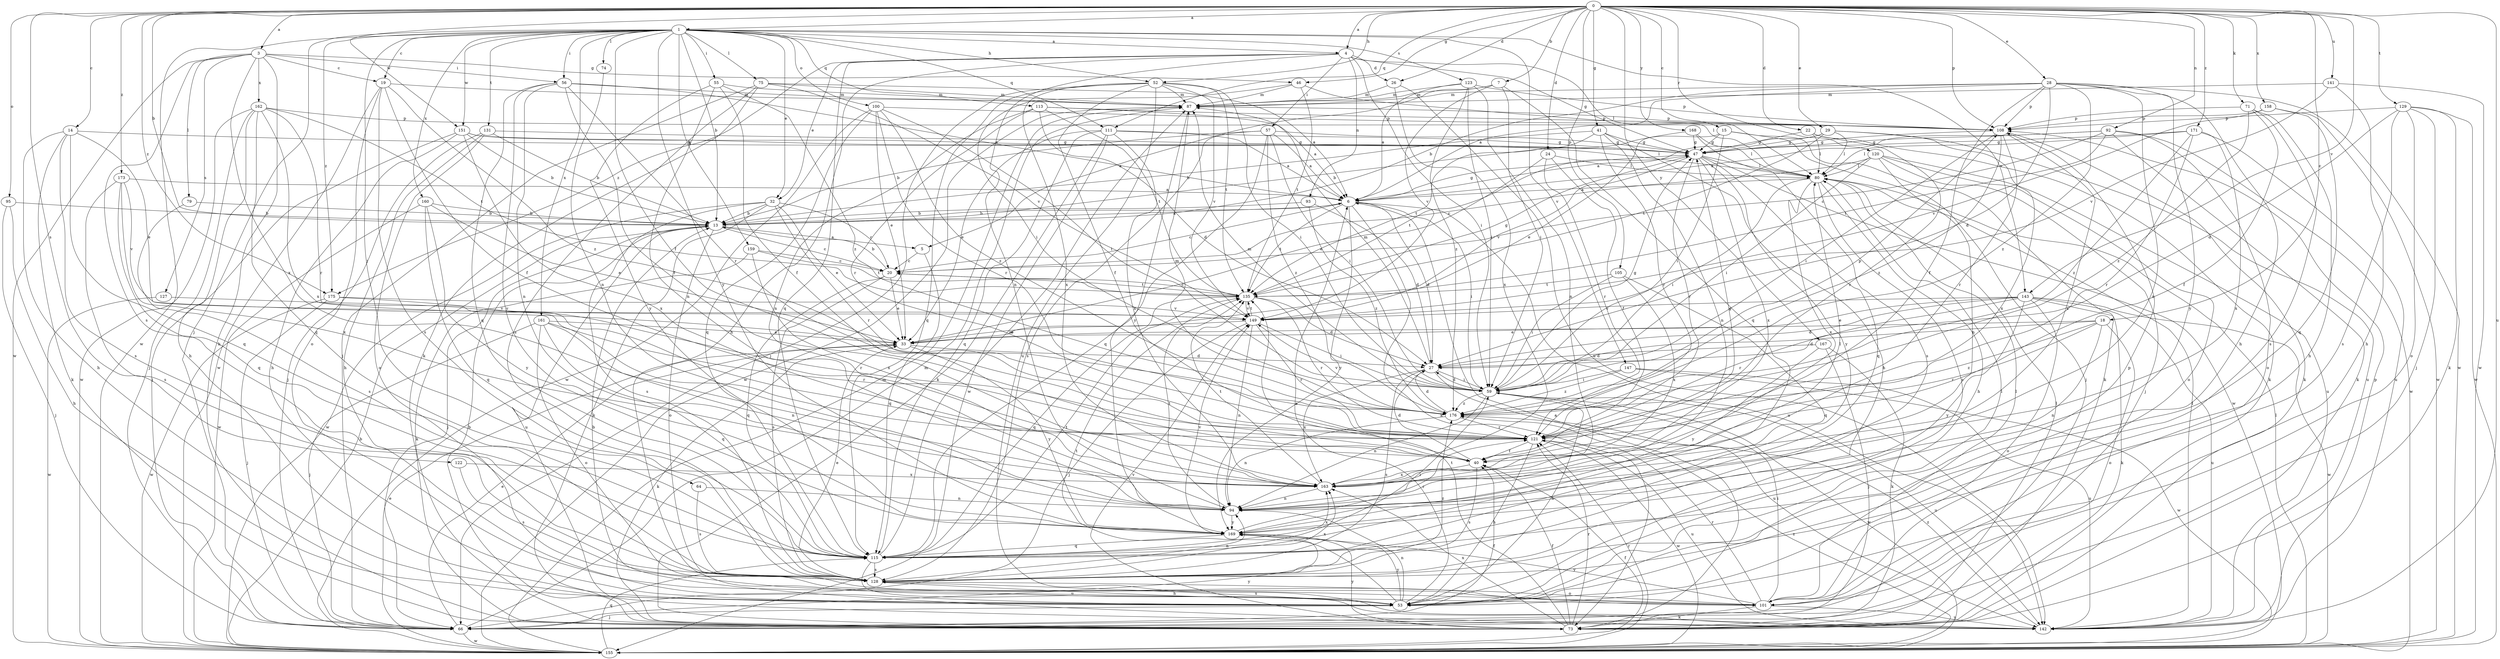 strict digraph  {
0;
1;
3;
4;
5;
6;
7;
13;
14;
15;
18;
19;
20;
22;
24;
26;
27;
28;
29;
32;
33;
40;
41;
46;
47;
52;
53;
55;
56;
57;
59;
64;
66;
71;
73;
74;
75;
79;
80;
87;
92;
93;
94;
95;
100;
101;
105;
108;
111;
113;
115;
120;
121;
122;
123;
127;
128;
129;
131;
135;
141;
142;
143;
147;
149;
151;
155;
158;
159;
160;
161;
162;
163;
167;
168;
169;
171;
173;
175;
176;
0 -> 1  [label=a];
0 -> 3  [label=a];
0 -> 4  [label=a];
0 -> 7  [label=b];
0 -> 13  [label=b];
0 -> 14  [label=c];
0 -> 15  [label=c];
0 -> 18  [label=c];
0 -> 22  [label=d];
0 -> 24  [label=d];
0 -> 26  [label=d];
0 -> 28  [label=e];
0 -> 29  [label=e];
0 -> 41  [label=g];
0 -> 46  [label=g];
0 -> 52  [label=h];
0 -> 71  [label=k];
0 -> 92  [label=n];
0 -> 95  [label=o];
0 -> 105  [label=p];
0 -> 108  [label=p];
0 -> 111  [label=q];
0 -> 120  [label=r];
0 -> 122  [label=s];
0 -> 129  [label=t];
0 -> 141  [label=u];
0 -> 142  [label=u];
0 -> 143  [label=v];
0 -> 151  [label=w];
0 -> 158  [label=x];
0 -> 167  [label=y];
0 -> 168  [label=y];
0 -> 171  [label=z];
0 -> 173  [label=z];
0 -> 175  [label=z];
1 -> 4  [label=a];
1 -> 13  [label=b];
1 -> 19  [label=c];
1 -> 32  [label=e];
1 -> 40  [label=f];
1 -> 52  [label=h];
1 -> 55  [label=i];
1 -> 56  [label=i];
1 -> 64  [label=j];
1 -> 66  [label=j];
1 -> 74  [label=l];
1 -> 75  [label=l];
1 -> 100  [label=o];
1 -> 111  [label=q];
1 -> 113  [label=q];
1 -> 123  [label=s];
1 -> 131  [label=t];
1 -> 143  [label=v];
1 -> 147  [label=v];
1 -> 151  [label=w];
1 -> 155  [label=w];
1 -> 159  [label=x];
1 -> 160  [label=x];
1 -> 161  [label=x];
1 -> 169  [label=y];
1 -> 175  [label=z];
3 -> 19  [label=c];
3 -> 46  [label=g];
3 -> 56  [label=i];
3 -> 73  [label=k];
3 -> 79  [label=l];
3 -> 127  [label=s];
3 -> 128  [label=s];
3 -> 155  [label=w];
3 -> 162  [label=x];
3 -> 163  [label=x];
4 -> 26  [label=d];
4 -> 32  [label=e];
4 -> 47  [label=g];
4 -> 53  [label=h];
4 -> 57  [label=i];
4 -> 59  [label=i];
4 -> 80  [label=l];
4 -> 93  [label=n];
4 -> 94  [label=n];
4 -> 115  [label=q];
4 -> 175  [label=z];
5 -> 20  [label=c];
5 -> 115  [label=q];
6 -> 13  [label=b];
6 -> 20  [label=c];
6 -> 27  [label=d];
6 -> 47  [label=g];
6 -> 59  [label=i];
6 -> 73  [label=k];
6 -> 135  [label=t];
6 -> 142  [label=u];
6 -> 169  [label=y];
7 -> 5  [label=a];
7 -> 59  [label=i];
7 -> 87  [label=m];
7 -> 115  [label=q];
7 -> 149  [label=v];
13 -> 5  [label=a];
13 -> 6  [label=a];
13 -> 20  [label=c];
13 -> 66  [label=j];
13 -> 101  [label=o];
13 -> 142  [label=u];
14 -> 33  [label=e];
14 -> 47  [label=g];
14 -> 53  [label=h];
14 -> 73  [label=k];
14 -> 115  [label=q];
14 -> 128  [label=s];
15 -> 33  [label=e];
15 -> 47  [label=g];
15 -> 59  [label=i];
15 -> 66  [label=j];
15 -> 73  [label=k];
18 -> 27  [label=d];
18 -> 33  [label=e];
18 -> 94  [label=n];
18 -> 101  [label=o];
18 -> 121  [label=r];
18 -> 176  [label=z];
19 -> 40  [label=f];
19 -> 87  [label=m];
19 -> 101  [label=o];
19 -> 128  [label=s];
19 -> 155  [label=w];
19 -> 176  [label=z];
20 -> 13  [label=b];
20 -> 33  [label=e];
20 -> 115  [label=q];
20 -> 128  [label=s];
20 -> 135  [label=t];
22 -> 47  [label=g];
22 -> 73  [label=k];
22 -> 80  [label=l];
22 -> 121  [label=r];
24 -> 33  [label=e];
24 -> 40  [label=f];
24 -> 80  [label=l];
24 -> 121  [label=r];
26 -> 87  [label=m];
26 -> 142  [label=u];
26 -> 163  [label=x];
27 -> 59  [label=i];
27 -> 87  [label=m];
27 -> 128  [label=s];
27 -> 142  [label=u];
27 -> 163  [label=x];
28 -> 6  [label=a];
28 -> 13  [label=b];
28 -> 27  [label=d];
28 -> 40  [label=f];
28 -> 53  [label=h];
28 -> 87  [label=m];
28 -> 94  [label=n];
28 -> 108  [label=p];
28 -> 155  [label=w];
28 -> 169  [label=y];
28 -> 176  [label=z];
29 -> 6  [label=a];
29 -> 47  [label=g];
29 -> 80  [label=l];
29 -> 135  [label=t];
29 -> 142  [label=u];
29 -> 163  [label=x];
32 -> 13  [label=b];
32 -> 20  [label=c];
32 -> 33  [label=e];
32 -> 73  [label=k];
32 -> 121  [label=r];
32 -> 128  [label=s];
32 -> 155  [label=w];
33 -> 27  [label=d];
33 -> 73  [label=k];
33 -> 169  [label=y];
40 -> 27  [label=d];
40 -> 47  [label=g];
40 -> 128  [label=s];
40 -> 163  [label=x];
41 -> 13  [label=b];
41 -> 47  [label=g];
41 -> 53  [label=h];
41 -> 94  [label=n];
41 -> 121  [label=r];
41 -> 135  [label=t];
46 -> 59  [label=i];
46 -> 80  [label=l];
46 -> 87  [label=m];
46 -> 135  [label=t];
47 -> 80  [label=l];
47 -> 115  [label=q];
47 -> 121  [label=r];
47 -> 135  [label=t];
47 -> 149  [label=v];
47 -> 155  [label=w];
47 -> 163  [label=x];
47 -> 169  [label=y];
52 -> 40  [label=f];
52 -> 59  [label=i];
52 -> 66  [label=j];
52 -> 87  [label=m];
52 -> 115  [label=q];
52 -> 135  [label=t];
52 -> 142  [label=u];
52 -> 149  [label=v];
52 -> 163  [label=x];
53 -> 6  [label=a];
53 -> 66  [label=j];
53 -> 80  [label=l];
53 -> 94  [label=n];
53 -> 108  [label=p];
53 -> 128  [label=s];
53 -> 135  [label=t];
53 -> 169  [label=y];
55 -> 40  [label=f];
55 -> 87  [label=m];
55 -> 94  [label=n];
55 -> 169  [label=y];
55 -> 176  [label=z];
56 -> 6  [label=a];
56 -> 40  [label=f];
56 -> 87  [label=m];
56 -> 94  [label=n];
56 -> 115  [label=q];
56 -> 121  [label=r];
56 -> 169  [label=y];
57 -> 6  [label=a];
57 -> 13  [label=b];
57 -> 47  [label=g];
57 -> 59  [label=i];
57 -> 115  [label=q];
57 -> 128  [label=s];
57 -> 176  [label=z];
59 -> 27  [label=d];
59 -> 47  [label=g];
59 -> 53  [label=h];
59 -> 87  [label=m];
59 -> 94  [label=n];
59 -> 108  [label=p];
59 -> 142  [label=u];
59 -> 155  [label=w];
59 -> 176  [label=z];
64 -> 94  [label=n];
64 -> 128  [label=s];
66 -> 33  [label=e];
66 -> 40  [label=f];
66 -> 87  [label=m];
66 -> 155  [label=w];
66 -> 169  [label=y];
71 -> 40  [label=f];
71 -> 53  [label=h];
71 -> 108  [label=p];
71 -> 128  [label=s];
71 -> 176  [label=z];
73 -> 6  [label=a];
73 -> 13  [label=b];
73 -> 40  [label=f];
73 -> 80  [label=l];
73 -> 121  [label=r];
73 -> 135  [label=t];
73 -> 149  [label=v];
73 -> 163  [label=x];
73 -> 169  [label=y];
74 -> 94  [label=n];
75 -> 6  [label=a];
75 -> 66  [label=j];
75 -> 73  [label=k];
75 -> 87  [label=m];
75 -> 128  [label=s];
75 -> 149  [label=v];
79 -> 13  [label=b];
79 -> 128  [label=s];
80 -> 6  [label=a];
80 -> 53  [label=h];
80 -> 59  [label=i];
80 -> 128  [label=s];
80 -> 163  [label=x];
87 -> 108  [label=p];
87 -> 155  [label=w];
87 -> 169  [label=y];
92 -> 6  [label=a];
92 -> 20  [label=c];
92 -> 47  [label=g];
92 -> 73  [label=k];
92 -> 101  [label=o];
92 -> 135  [label=t];
92 -> 155  [label=w];
93 -> 13  [label=b];
93 -> 27  [label=d];
93 -> 176  [label=z];
94 -> 80  [label=l];
94 -> 135  [label=t];
94 -> 169  [label=y];
95 -> 13  [label=b];
95 -> 53  [label=h];
95 -> 66  [label=j];
100 -> 33  [label=e];
100 -> 59  [label=i];
100 -> 108  [label=p];
100 -> 115  [label=q];
100 -> 121  [label=r];
100 -> 155  [label=w];
100 -> 176  [label=z];
101 -> 59  [label=i];
101 -> 73  [label=k];
101 -> 80  [label=l];
101 -> 121  [label=r];
101 -> 142  [label=u];
101 -> 169  [label=y];
105 -> 59  [label=i];
105 -> 115  [label=q];
105 -> 135  [label=t];
105 -> 163  [label=x];
108 -> 47  [label=g];
108 -> 59  [label=i];
108 -> 73  [label=k];
108 -> 121  [label=r];
108 -> 163  [label=x];
108 -> 176  [label=z];
111 -> 6  [label=a];
111 -> 33  [label=e];
111 -> 47  [label=g];
111 -> 73  [label=k];
111 -> 115  [label=q];
111 -> 155  [label=w];
111 -> 163  [label=x];
113 -> 6  [label=a];
113 -> 27  [label=d];
113 -> 94  [label=n];
113 -> 108  [label=p];
113 -> 121  [label=r];
113 -> 135  [label=t];
115 -> 59  [label=i];
115 -> 87  [label=m];
115 -> 128  [label=s];
115 -> 135  [label=t];
115 -> 142  [label=u];
115 -> 163  [label=x];
120 -> 20  [label=c];
120 -> 59  [label=i];
120 -> 66  [label=j];
120 -> 80  [label=l];
120 -> 94  [label=n];
120 -> 101  [label=o];
120 -> 142  [label=u];
121 -> 40  [label=f];
121 -> 53  [label=h];
121 -> 142  [label=u];
121 -> 155  [label=w];
122 -> 128  [label=s];
122 -> 163  [label=x];
123 -> 6  [label=a];
123 -> 59  [label=i];
123 -> 87  [label=m];
123 -> 94  [label=n];
123 -> 108  [label=p];
123 -> 176  [label=z];
127 -> 149  [label=v];
127 -> 155  [label=w];
128 -> 33  [label=e];
128 -> 53  [label=h];
128 -> 94  [label=n];
128 -> 101  [label=o];
128 -> 163  [label=x];
128 -> 176  [label=z];
129 -> 27  [label=d];
129 -> 66  [label=j];
129 -> 73  [label=k];
129 -> 101  [label=o];
129 -> 108  [label=p];
129 -> 128  [label=s];
129 -> 155  [label=w];
131 -> 13  [label=b];
131 -> 47  [label=g];
131 -> 53  [label=h];
131 -> 66  [label=j];
131 -> 101  [label=o];
135 -> 20  [label=c];
135 -> 27  [label=d];
135 -> 47  [label=g];
135 -> 115  [label=q];
135 -> 121  [label=r];
135 -> 149  [label=v];
141 -> 53  [label=h];
141 -> 87  [label=m];
141 -> 149  [label=v];
141 -> 155  [label=w];
142 -> 13  [label=b];
142 -> 80  [label=l];
142 -> 108  [label=p];
142 -> 176  [label=z];
143 -> 27  [label=d];
143 -> 33  [label=e];
143 -> 73  [label=k];
143 -> 101  [label=o];
143 -> 121  [label=r];
143 -> 142  [label=u];
143 -> 149  [label=v];
143 -> 155  [label=w];
143 -> 169  [label=y];
147 -> 59  [label=i];
147 -> 142  [label=u];
147 -> 155  [label=w];
147 -> 176  [label=z];
149 -> 33  [label=e];
149 -> 59  [label=i];
149 -> 66  [label=j];
149 -> 94  [label=n];
149 -> 121  [label=r];
149 -> 135  [label=t];
151 -> 13  [label=b];
151 -> 47  [label=g];
151 -> 53  [label=h];
151 -> 66  [label=j];
151 -> 80  [label=l];
151 -> 163  [label=x];
155 -> 13  [label=b];
155 -> 33  [label=e];
155 -> 40  [label=f];
155 -> 80  [label=l];
155 -> 87  [label=m];
155 -> 115  [label=q];
155 -> 121  [label=r];
155 -> 176  [label=z];
158 -> 108  [label=p];
158 -> 115  [label=q];
158 -> 149  [label=v];
158 -> 155  [label=w];
159 -> 20  [label=c];
159 -> 73  [label=k];
159 -> 135  [label=t];
159 -> 163  [label=x];
160 -> 13  [label=b];
160 -> 33  [label=e];
160 -> 115  [label=q];
160 -> 155  [label=w];
160 -> 169  [label=y];
161 -> 33  [label=e];
161 -> 66  [label=j];
161 -> 94  [label=n];
161 -> 101  [label=o];
161 -> 115  [label=q];
161 -> 121  [label=r];
162 -> 53  [label=h];
162 -> 66  [label=j];
162 -> 108  [label=p];
162 -> 115  [label=q];
162 -> 121  [label=r];
162 -> 135  [label=t];
162 -> 155  [label=w];
162 -> 163  [label=x];
163 -> 94  [label=n];
163 -> 135  [label=t];
167 -> 27  [label=d];
167 -> 66  [label=j];
167 -> 73  [label=k];
167 -> 169  [label=y];
168 -> 13  [label=b];
168 -> 47  [label=g];
168 -> 80  [label=l];
168 -> 128  [label=s];
169 -> 115  [label=q];
169 -> 121  [label=r];
169 -> 149  [label=v];
171 -> 47  [label=g];
171 -> 80  [label=l];
171 -> 121  [label=r];
171 -> 142  [label=u];
171 -> 163  [label=x];
171 -> 176  [label=z];
173 -> 6  [label=a];
173 -> 115  [label=q];
173 -> 128  [label=s];
173 -> 149  [label=v];
173 -> 163  [label=x];
175 -> 66  [label=j];
175 -> 121  [label=r];
175 -> 149  [label=v];
175 -> 155  [label=w];
176 -> 27  [label=d];
176 -> 87  [label=m];
176 -> 94  [label=n];
176 -> 121  [label=r];
176 -> 149  [label=v];
}

